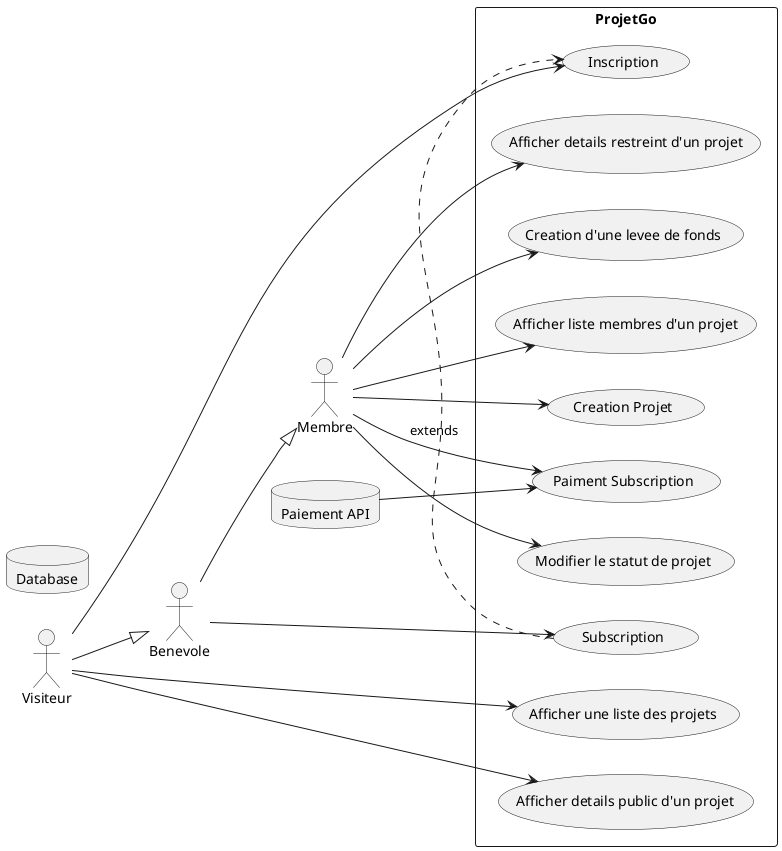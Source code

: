 @startuml
left to right direction

:Membre:
:Benevole:
:Visiteur:
database "Database" as Db
database "Paiement API" as api

rectangle ProjetGo {
  Visiteur --> (Inscription)  
  Benevole --> (Subscription)
  (Subscription) .> Inscription : extends

  Membre --> (Paiment Subscription)
  api --> (Paiment Subscription)
  

  Membre --> (Creation Projet)
  Membre --> (Modifier le statut de projet)

  (Afficher une liste des projets) as ListeProjet
  Visiteur --> ListeProjet

  (Afficher details public d'un projet) as AccesPublic
  Visiteur --> AccesPublic

  (Afficher details restreint d'un projet) as AccesRestreint
  Membre --> AccesRestreint

  Membre -> (Afficher liste membres d'un projet) 

  Membre --> (Creation d'une levee de fonds)


}

Visiteur --|> Benevole
Benevole --|> Membre
@enduml

@startuml jf
left to right direction
:Membre:
:Benevole:
:Visiteur:
:{Abstract} PrivateUsr: as private
:{Abstract} PublicUsr: as public
Membre -|> private
Membre -|> public
Benevole -|> public
Visiteur -|> public
database "Database" as Db
rectangle ProjetGo {
  private --> (Inscription)
  public --> (Devenir membre)
  Inscription .> (Devenir Membre) : extends
  private --> (Creation Projet)
  private --> (Modifier le statut de projet)
  (Afficher une liste des projets) as ListeProjet
  public --> ListeProjet
  (Afficher details public d'un projet) as AccesPublic
  public --> AccesPublic
  (Afficher details restreint d'un projet) as AccesRestreint
  private --> AccesRestreint
  private -> (Afficher liste membres d'un projet)
}
@enduml